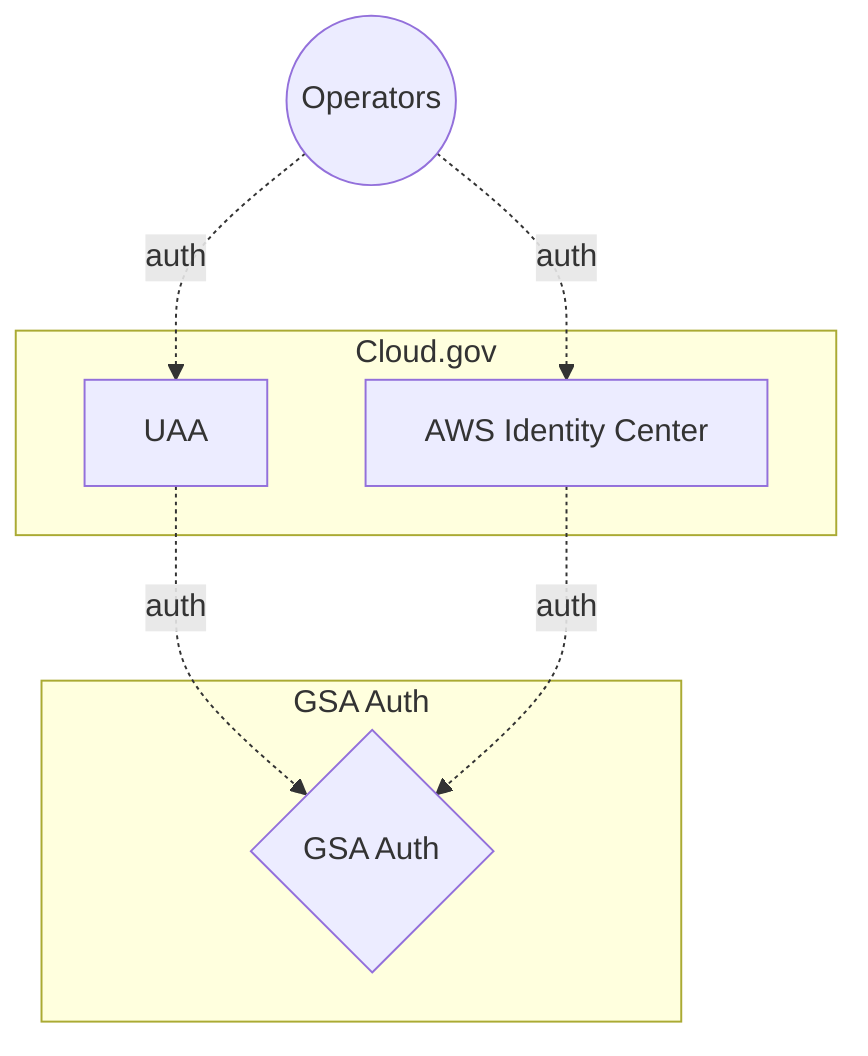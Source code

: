%%title: Operator Authentication

flowchart TD

%%style

%%External entities or services

gsaoperators((Operators))


subgraph GSA Auth
  gsaauth{GSA Auth}
end

%%Accreditation boundary

subgraph Cloud.gov
  UAA[UAA]
  IdentityCenter[AWS Identity Center]
end

%%Connections

gsaoperators -.auth.-> UAA
UAA -.auth.-> gsaauth
gsaoperators -.auth.-> IdentityCenter
IdentityCenter -.auth.-> gsaauth